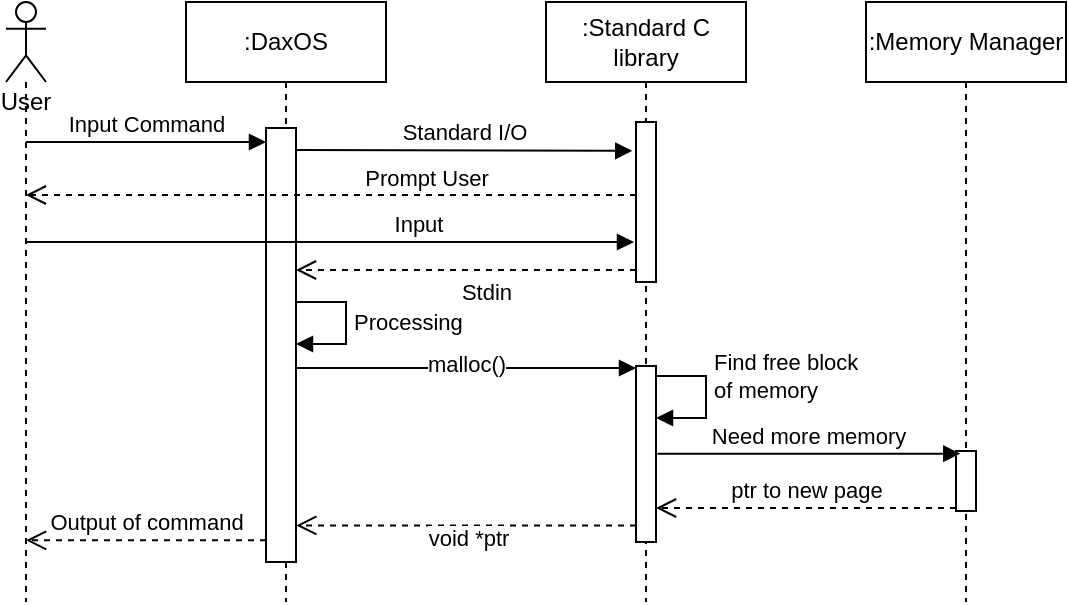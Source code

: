 <mxfile version="13.10.1" type="device"><diagram id="kgpKYQtTHZ0yAKxKKP6v" name="Page-1"><mxGraphModel dx="1396" dy="757" grid="1" gridSize="10" guides="1" tooltips="1" connect="1" arrows="1" fold="1" page="1" pageScale="1" pageWidth="850" pageHeight="1100" math="0" shadow="0"><root><mxCell id="0"/><mxCell id="1" parent="0"/><mxCell id="hGvqHr3JMDKkQhotp05b-1" value="User" style="shape=umlLifeline;participant=umlActor;perimeter=lifelinePerimeter;whiteSpace=wrap;html=1;container=1;collapsible=0;recursiveResize=0;verticalAlign=top;spacingTop=36;outlineConnect=0;" parent="1" vertex="1"><mxGeometry x="90" y="80" width="20" height="300" as="geometry"/></mxCell><mxCell id="hGvqHr3JMDKkQhotp05b-2" value=":DaxOS" style="shape=umlLifeline;perimeter=lifelinePerimeter;whiteSpace=wrap;html=1;container=1;collapsible=0;recursiveResize=0;outlineConnect=0;" parent="1" vertex="1"><mxGeometry x="180" y="80" width="100" height="300" as="geometry"/></mxCell><mxCell id="hGvqHr3JMDKkQhotp05b-3" value=":Standard C library" style="shape=umlLifeline;perimeter=lifelinePerimeter;whiteSpace=wrap;html=1;container=1;collapsible=0;recursiveResize=0;outlineConnect=0;" parent="1" vertex="1"><mxGeometry x="360" y="80" width="100" height="300" as="geometry"/></mxCell><mxCell id="hGvqHr3JMDKkQhotp05b-24" value="" style="html=1;points=[];perimeter=orthogonalPerimeter;" parent="hGvqHr3JMDKkQhotp05b-3" vertex="1"><mxGeometry x="45" y="182" width="10" height="88" as="geometry"/></mxCell><mxCell id="hGvqHr3JMDKkQhotp05b-4" value=":Memory Manager" style="shape=umlLifeline;perimeter=lifelinePerimeter;whiteSpace=wrap;html=1;container=1;collapsible=0;recursiveResize=0;outlineConnect=0;" parent="1" vertex="1"><mxGeometry x="520" y="80" width="100" height="300" as="geometry"/></mxCell><mxCell id="hGvqHr3JMDKkQhotp05b-28" value="" style="html=1;points=[];perimeter=orthogonalPerimeter;" parent="hGvqHr3JMDKkQhotp05b-4" vertex="1"><mxGeometry x="45" y="224.5" width="10" height="30" as="geometry"/></mxCell><mxCell id="hGvqHr3JMDKkQhotp05b-6" value="Input Command" style="html=1;verticalAlign=bottom;endArrow=block;entryX=0;entryY=0;" parent="1" edge="1"><mxGeometry relative="1" as="geometry"><mxPoint x="99.929" y="150" as="sourcePoint"/><mxPoint x="220" y="150.0" as="targetPoint"/></mxGeometry></mxCell><mxCell id="hGvqHr3JMDKkQhotp05b-7" value="Output of command" style="html=1;verticalAlign=bottom;endArrow=open;dashed=1;endSize=8;exitX=0;exitY=0.95;" parent="1" source="hGvqHr3JMDKkQhotp05b-5" target="hGvqHr3JMDKkQhotp05b-1" edge="1"><mxGeometry relative="1" as="geometry"><mxPoint x="99.929" y="333.0" as="targetPoint"/></mxGeometry></mxCell><mxCell id="hGvqHr3JMDKkQhotp05b-5" value="" style="html=1;points=[];perimeter=orthogonalPerimeter;" parent="1" vertex="1"><mxGeometry x="220" y="143" width="15" height="217" as="geometry"/></mxCell><mxCell id="hGvqHr3JMDKkQhotp05b-14" value="" style="html=1;points=[];perimeter=orthogonalPerimeter;" parent="1" vertex="1"><mxGeometry x="405" y="140" width="10" height="80" as="geometry"/></mxCell><mxCell id="hGvqHr3JMDKkQhotp05b-16" value="Prompt User" style="html=1;verticalAlign=bottom;endArrow=open;dashed=1;endSize=8;exitX=0;exitY=0.95;" parent="1" edge="1"><mxGeometry x="-0.312" relative="1" as="geometry"><mxPoint x="99.929" y="176.5" as="targetPoint"/><mxPoint x="405" y="176.5" as="sourcePoint"/><mxPoint as="offset"/></mxGeometry></mxCell><mxCell id="hGvqHr3JMDKkQhotp05b-19" value="Stdin" style="html=1;verticalAlign=bottom;endArrow=open;dashed=1;endSize=8;exitX=0;exitY=0.95;" parent="1" edge="1"><mxGeometry x="-0.118" y="20" relative="1" as="geometry"><mxPoint x="235" y="214" as="targetPoint"/><mxPoint x="405" y="214" as="sourcePoint"/><mxPoint as="offset"/></mxGeometry></mxCell><mxCell id="hGvqHr3JMDKkQhotp05b-23" value="Processing" style="edgeStyle=orthogonalEdgeStyle;html=1;align=left;spacingLeft=2;endArrow=block;rounded=0;" parent="1" edge="1"><mxGeometry x="-0.015" relative="1" as="geometry"><mxPoint x="235" y="230" as="sourcePoint"/><Array as="points"><mxPoint x="260" y="230"/><mxPoint x="260" y="251"/></Array><mxPoint x="235" y="251" as="targetPoint"/><mxPoint as="offset"/></mxGeometry></mxCell><mxCell id="hGvqHr3JMDKkQhotp05b-26" value="void *ptr" style="html=1;verticalAlign=bottom;endArrow=open;dashed=1;endSize=8;entryX=1.01;entryY=0.948;entryDx=0;entryDy=0;entryPerimeter=0;" parent="1" edge="1"><mxGeometry x="-0.003" y="15" relative="1" as="geometry"><mxPoint x="235.15" y="341.716" as="targetPoint"/><mxPoint x="405" y="341.716" as="sourcePoint"/><mxPoint as="offset"/></mxGeometry></mxCell><mxCell id="hGvqHr3JMDKkQhotp05b-25" value="malloc()" style="html=1;verticalAlign=bottom;endArrow=block;entryX=0;entryY=0;" parent="1" edge="1"><mxGeometry y="-7" relative="1" as="geometry"><mxPoint x="235" y="263" as="sourcePoint"/><mxPoint x="405" y="263" as="targetPoint"/><mxPoint as="offset"/></mxGeometry></mxCell><mxCell id="hGvqHr3JMDKkQhotp05b-27" value="Find free block&lt;br&gt;of memory" style="edgeStyle=orthogonalEdgeStyle;html=1;align=left;spacingLeft=2;endArrow=block;rounded=0;" parent="1" edge="1"><mxGeometry x="-0.295" relative="1" as="geometry"><mxPoint x="415" y="267" as="sourcePoint"/><Array as="points"><mxPoint x="440" y="267"/><mxPoint x="440" y="288"/></Array><mxPoint x="415" y="288" as="targetPoint"/><mxPoint as="offset"/></mxGeometry></mxCell><mxCell id="hGvqHr3JMDKkQhotp05b-29" value="Need more memory" style="html=1;verticalAlign=bottom;endArrow=block;entryX=0.214;entryY=0.045;exitX=1.071;exitY=0.498;exitDx=0;exitDy=0;exitPerimeter=0;entryDx=0;entryDy=0;entryPerimeter=0;" parent="1" source="hGvqHr3JMDKkQhotp05b-24" target="hGvqHr3JMDKkQhotp05b-28" edge="1"><mxGeometry relative="1" as="geometry"><mxPoint x="420" y="305" as="sourcePoint"/></mxGeometry></mxCell><mxCell id="hGvqHr3JMDKkQhotp05b-30" value="ptr to new page" style="html=1;verticalAlign=bottom;endArrow=open;dashed=1;endSize=8;exitX=0;exitY=0.95;" parent="1" source="hGvqHr3JMDKkQhotp05b-28" target="hGvqHr3JMDKkQhotp05b-24" edge="1"><mxGeometry relative="1" as="geometry"><mxPoint x="455" y="333.5" as="targetPoint"/></mxGeometry></mxCell><mxCell id="hGvqHr3JMDKkQhotp05b-31" value="Standard I/O" style="html=1;verticalAlign=bottom;endArrow=block;entryX=-0.186;entryY=0.18;entryDx=0;entryDy=0;entryPerimeter=0;" parent="1" target="hGvqHr3JMDKkQhotp05b-14" edge="1"><mxGeometry relative="1" as="geometry"><mxPoint x="234.999" y="154" as="sourcePoint"/><mxPoint x="400" y="154" as="targetPoint"/></mxGeometry></mxCell><mxCell id="hGvqHr3JMDKkQhotp05b-32" value="Input" style="html=1;verticalAlign=bottom;endArrow=block;exitX=0.496;exitY=0.4;exitDx=0;exitDy=0;exitPerimeter=0;" parent="1" source="hGvqHr3JMDKkQhotp05b-1" edge="1"><mxGeometry x="0.293" relative="1" as="geometry"><mxPoint x="99.929" y="198" as="sourcePoint"/><mxPoint x="404" y="200" as="targetPoint"/><mxPoint as="offset"/></mxGeometry></mxCell></root></mxGraphModel></diagram></mxfile>